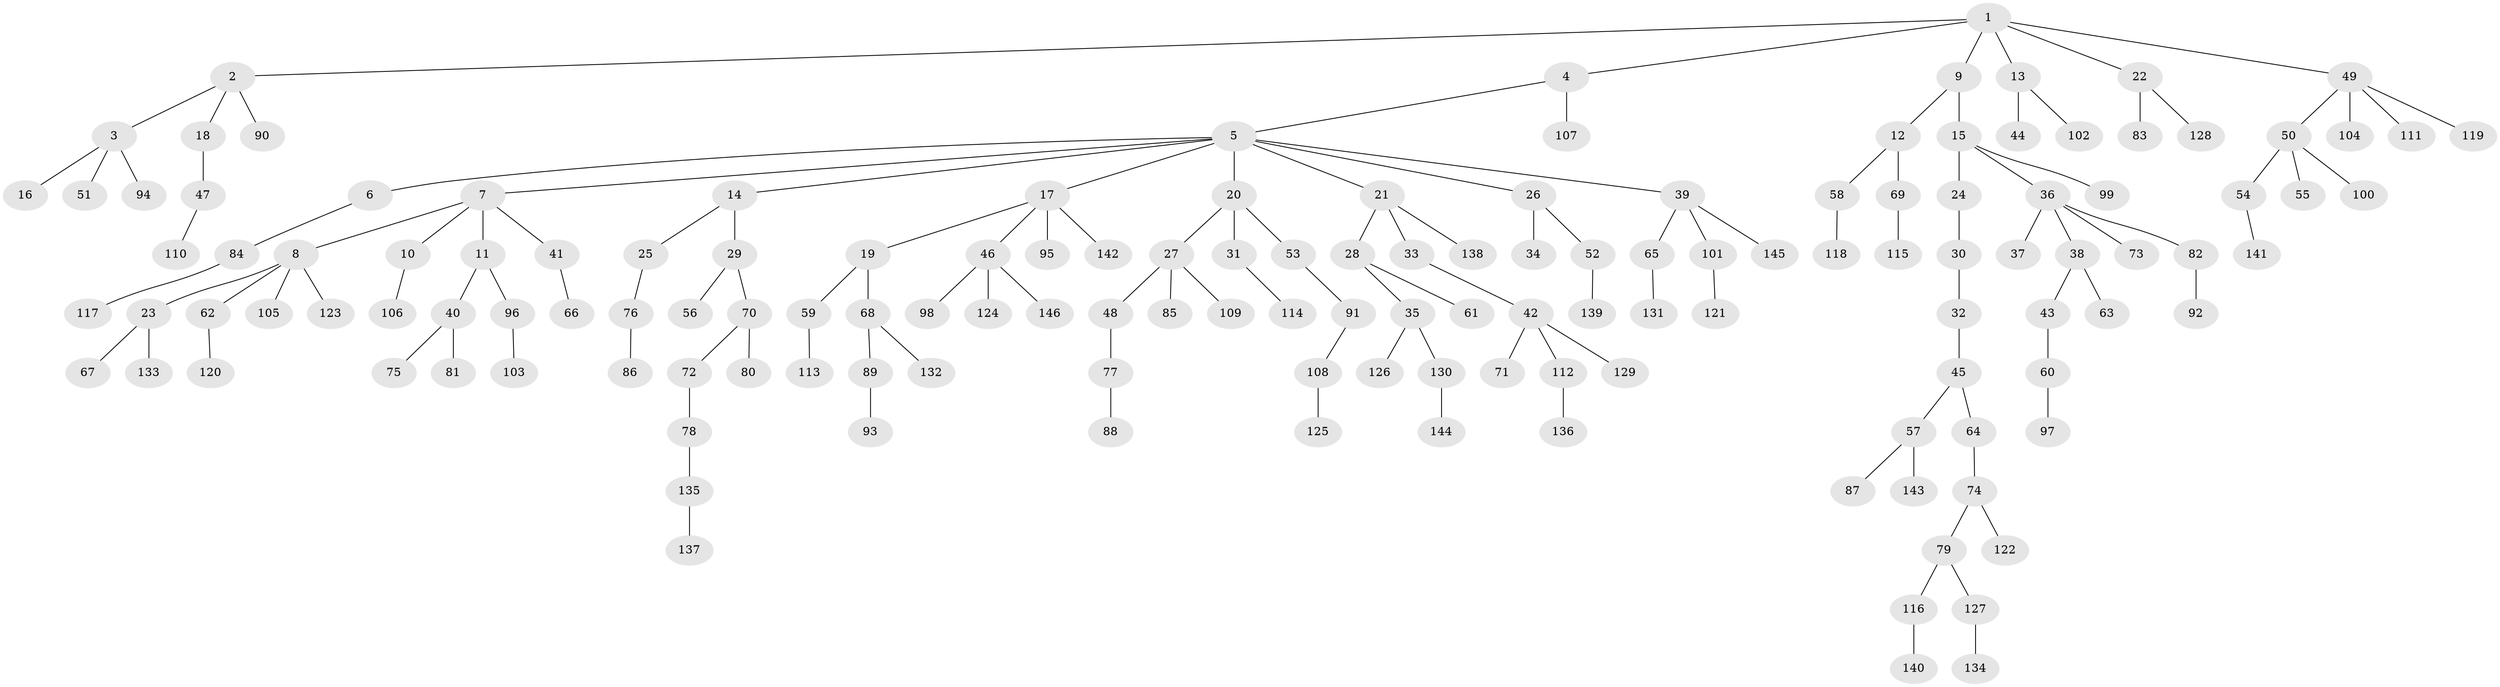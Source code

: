 // coarse degree distribution, {6: 0.009615384615384616, 3: 0.15384615384615385, 4: 0.07692307692307693, 2: 0.27884615384615385, 9: 0.009615384615384616, 5: 0.009615384615384616, 1: 0.46153846153846156}
// Generated by graph-tools (version 1.1) at 2025/51/03/04/25 22:51:29]
// undirected, 146 vertices, 145 edges
graph export_dot {
  node [color=gray90,style=filled];
  1;
  2;
  3;
  4;
  5;
  6;
  7;
  8;
  9;
  10;
  11;
  12;
  13;
  14;
  15;
  16;
  17;
  18;
  19;
  20;
  21;
  22;
  23;
  24;
  25;
  26;
  27;
  28;
  29;
  30;
  31;
  32;
  33;
  34;
  35;
  36;
  37;
  38;
  39;
  40;
  41;
  42;
  43;
  44;
  45;
  46;
  47;
  48;
  49;
  50;
  51;
  52;
  53;
  54;
  55;
  56;
  57;
  58;
  59;
  60;
  61;
  62;
  63;
  64;
  65;
  66;
  67;
  68;
  69;
  70;
  71;
  72;
  73;
  74;
  75;
  76;
  77;
  78;
  79;
  80;
  81;
  82;
  83;
  84;
  85;
  86;
  87;
  88;
  89;
  90;
  91;
  92;
  93;
  94;
  95;
  96;
  97;
  98;
  99;
  100;
  101;
  102;
  103;
  104;
  105;
  106;
  107;
  108;
  109;
  110;
  111;
  112;
  113;
  114;
  115;
  116;
  117;
  118;
  119;
  120;
  121;
  122;
  123;
  124;
  125;
  126;
  127;
  128;
  129;
  130;
  131;
  132;
  133;
  134;
  135;
  136;
  137;
  138;
  139;
  140;
  141;
  142;
  143;
  144;
  145;
  146;
  1 -- 2;
  1 -- 4;
  1 -- 9;
  1 -- 13;
  1 -- 22;
  1 -- 49;
  2 -- 3;
  2 -- 18;
  2 -- 90;
  3 -- 16;
  3 -- 51;
  3 -- 94;
  4 -- 5;
  4 -- 107;
  5 -- 6;
  5 -- 7;
  5 -- 14;
  5 -- 17;
  5 -- 20;
  5 -- 21;
  5 -- 26;
  5 -- 39;
  6 -- 84;
  7 -- 8;
  7 -- 10;
  7 -- 11;
  7 -- 41;
  8 -- 23;
  8 -- 62;
  8 -- 105;
  8 -- 123;
  9 -- 12;
  9 -- 15;
  10 -- 106;
  11 -- 40;
  11 -- 96;
  12 -- 58;
  12 -- 69;
  13 -- 44;
  13 -- 102;
  14 -- 25;
  14 -- 29;
  15 -- 24;
  15 -- 36;
  15 -- 99;
  17 -- 19;
  17 -- 46;
  17 -- 95;
  17 -- 142;
  18 -- 47;
  19 -- 59;
  19 -- 68;
  20 -- 27;
  20 -- 31;
  20 -- 53;
  21 -- 28;
  21 -- 33;
  21 -- 138;
  22 -- 83;
  22 -- 128;
  23 -- 67;
  23 -- 133;
  24 -- 30;
  25 -- 76;
  26 -- 34;
  26 -- 52;
  27 -- 48;
  27 -- 85;
  27 -- 109;
  28 -- 35;
  28 -- 61;
  29 -- 56;
  29 -- 70;
  30 -- 32;
  31 -- 114;
  32 -- 45;
  33 -- 42;
  35 -- 126;
  35 -- 130;
  36 -- 37;
  36 -- 38;
  36 -- 73;
  36 -- 82;
  38 -- 43;
  38 -- 63;
  39 -- 65;
  39 -- 101;
  39 -- 145;
  40 -- 75;
  40 -- 81;
  41 -- 66;
  42 -- 71;
  42 -- 112;
  42 -- 129;
  43 -- 60;
  45 -- 57;
  45 -- 64;
  46 -- 98;
  46 -- 124;
  46 -- 146;
  47 -- 110;
  48 -- 77;
  49 -- 50;
  49 -- 104;
  49 -- 111;
  49 -- 119;
  50 -- 54;
  50 -- 55;
  50 -- 100;
  52 -- 139;
  53 -- 91;
  54 -- 141;
  57 -- 87;
  57 -- 143;
  58 -- 118;
  59 -- 113;
  60 -- 97;
  62 -- 120;
  64 -- 74;
  65 -- 131;
  68 -- 89;
  68 -- 132;
  69 -- 115;
  70 -- 72;
  70 -- 80;
  72 -- 78;
  74 -- 79;
  74 -- 122;
  76 -- 86;
  77 -- 88;
  78 -- 135;
  79 -- 116;
  79 -- 127;
  82 -- 92;
  84 -- 117;
  89 -- 93;
  91 -- 108;
  96 -- 103;
  101 -- 121;
  108 -- 125;
  112 -- 136;
  116 -- 140;
  127 -- 134;
  130 -- 144;
  135 -- 137;
}

